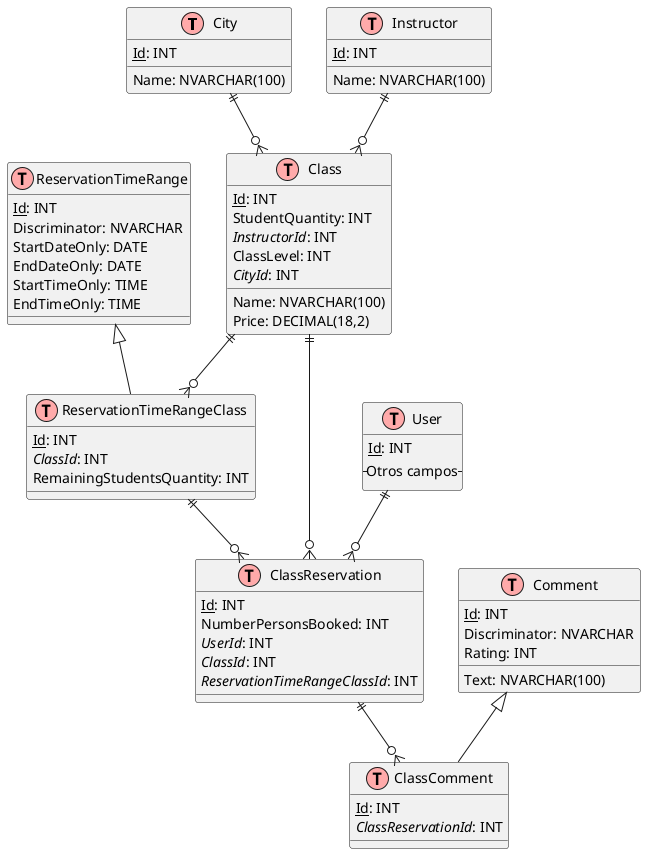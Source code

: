 @startuml
' Define estilos
!define table(x) class x << (T,#FFAAAA) >>
!define primaryKey(x) <u>x</u>
!define foreignKey(x) <i>x</i>

table(City) {
  primaryKey(Id): INT
  Name: NVARCHAR(100)
}

table(Instructor) {
  primaryKey(Id): INT
  Name: NVARCHAR(100)
}

table(Class) {
  primaryKey(Id): INT
  Name: NVARCHAR(100)
  Price: DECIMAL(18,2)
  StudentQuantity: INT
  foreignKey(InstructorId): INT
  ClassLevel: INT
  foreignKey(CityId): INT
}

table(ReservationTimeRange) {
  primaryKey(Id): INT
  Discriminator: NVARCHAR
  StartDateOnly: DATE
  EndDateOnly: DATE
  StartTimeOnly: TIME
  EndTimeOnly: TIME
}

table(ReservationTimeRangeClass) {
  primaryKey(Id): INT
  foreignKey(ClassId): INT
  RemainingStudentsQuantity: INT
}

table(ClassReservation) {
  primaryKey(Id): INT
  NumberPersonsBooked: INT
  foreignKey(UserId): INT
  foreignKey(ClassId): INT
  foreignKey(ReservationTimeRangeClassId): INT
}

table(Comment) {
  primaryKey(Id): INT
  Discriminator: NVARCHAR
  Text: NVARCHAR(100)
  Rating: INT
}

table(ClassComment) {
  primaryKey(Id): INT
  foreignKey(ClassReservationId): INT
}

table(User) {
  primaryKey(Id): INT
  -- Otros campos --
}

' Relaciones
City ||--o{ Class
Instructor ||--o{ Class
Class ||--o{ ReservationTimeRangeClass
ReservationTimeRange <|-- ReservationTimeRangeClass
User ||--o{ ClassReservation
Class ||--o{ ClassReservation
ReservationTimeRangeClass ||--o{ ClassReservation
Comment <|-- ClassComment
ClassReservation ||--o{ ClassComment
@enduml